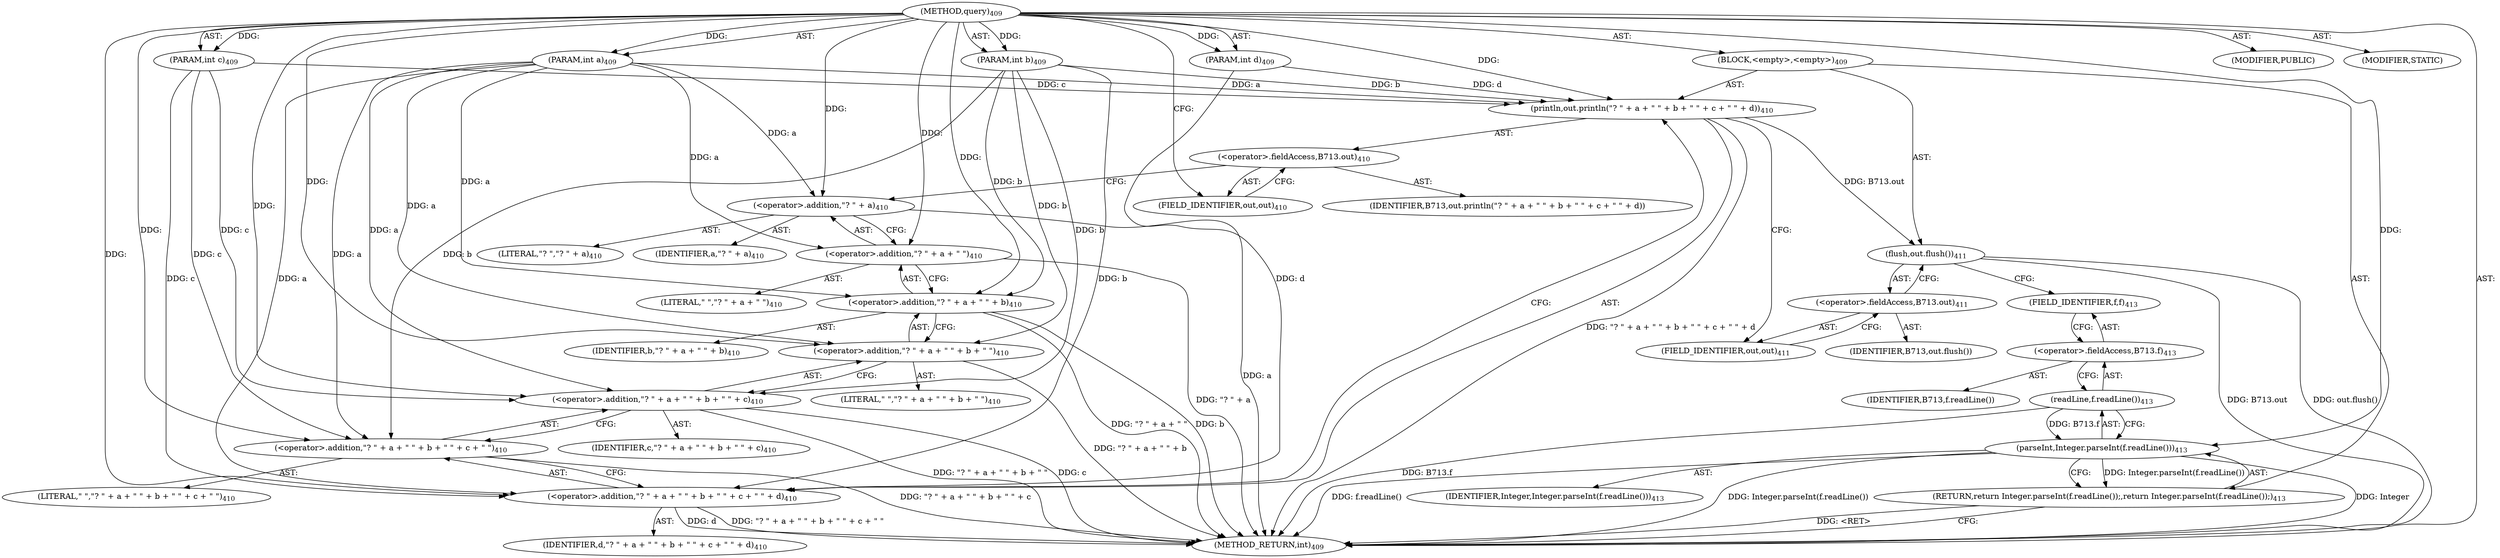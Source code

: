 digraph "query" {  
"1221" [label = <(METHOD,query)<SUB>409</SUB>> ]
"1222" [label = <(PARAM,int a)<SUB>409</SUB>> ]
"1223" [label = <(PARAM,int b)<SUB>409</SUB>> ]
"1224" [label = <(PARAM,int c)<SUB>409</SUB>> ]
"1225" [label = <(PARAM,int d)<SUB>409</SUB>> ]
"1226" [label = <(BLOCK,&lt;empty&gt;,&lt;empty&gt;)<SUB>409</SUB>> ]
"1227" [label = <(println,out.println(&quot;? &quot; + a + &quot; &quot; + b + &quot; &quot; + c + &quot; &quot; + d))<SUB>410</SUB>> ]
"1228" [label = <(&lt;operator&gt;.fieldAccess,B713.out)<SUB>410</SUB>> ]
"1229" [label = <(IDENTIFIER,B713,out.println(&quot;? &quot; + a + &quot; &quot; + b + &quot; &quot; + c + &quot; &quot; + d))> ]
"1230" [label = <(FIELD_IDENTIFIER,out,out)<SUB>410</SUB>> ]
"1231" [label = <(&lt;operator&gt;.addition,&quot;? &quot; + a + &quot; &quot; + b + &quot; &quot; + c + &quot; &quot; + d)<SUB>410</SUB>> ]
"1232" [label = <(&lt;operator&gt;.addition,&quot;? &quot; + a + &quot; &quot; + b + &quot; &quot; + c + &quot; &quot;)<SUB>410</SUB>> ]
"1233" [label = <(&lt;operator&gt;.addition,&quot;? &quot; + a + &quot; &quot; + b + &quot; &quot; + c)<SUB>410</SUB>> ]
"1234" [label = <(&lt;operator&gt;.addition,&quot;? &quot; + a + &quot; &quot; + b + &quot; &quot;)<SUB>410</SUB>> ]
"1235" [label = <(&lt;operator&gt;.addition,&quot;? &quot; + a + &quot; &quot; + b)<SUB>410</SUB>> ]
"1236" [label = <(&lt;operator&gt;.addition,&quot;? &quot; + a + &quot; &quot;)<SUB>410</SUB>> ]
"1237" [label = <(&lt;operator&gt;.addition,&quot;? &quot; + a)<SUB>410</SUB>> ]
"1238" [label = <(LITERAL,&quot;? &quot;,&quot;? &quot; + a)<SUB>410</SUB>> ]
"1239" [label = <(IDENTIFIER,a,&quot;? &quot; + a)<SUB>410</SUB>> ]
"1240" [label = <(LITERAL,&quot; &quot;,&quot;? &quot; + a + &quot; &quot;)<SUB>410</SUB>> ]
"1241" [label = <(IDENTIFIER,b,&quot;? &quot; + a + &quot; &quot; + b)<SUB>410</SUB>> ]
"1242" [label = <(LITERAL,&quot; &quot;,&quot;? &quot; + a + &quot; &quot; + b + &quot; &quot;)<SUB>410</SUB>> ]
"1243" [label = <(IDENTIFIER,c,&quot;? &quot; + a + &quot; &quot; + b + &quot; &quot; + c)<SUB>410</SUB>> ]
"1244" [label = <(LITERAL,&quot; &quot;,&quot;? &quot; + a + &quot; &quot; + b + &quot; &quot; + c + &quot; &quot;)<SUB>410</SUB>> ]
"1245" [label = <(IDENTIFIER,d,&quot;? &quot; + a + &quot; &quot; + b + &quot; &quot; + c + &quot; &quot; + d)<SUB>410</SUB>> ]
"1246" [label = <(flush,out.flush())<SUB>411</SUB>> ]
"1247" [label = <(&lt;operator&gt;.fieldAccess,B713.out)<SUB>411</SUB>> ]
"1248" [label = <(IDENTIFIER,B713,out.flush())> ]
"1249" [label = <(FIELD_IDENTIFIER,out,out)<SUB>411</SUB>> ]
"1250" [label = <(RETURN,return Integer.parseInt(f.readLine());,return Integer.parseInt(f.readLine());)<SUB>413</SUB>> ]
"1251" [label = <(parseInt,Integer.parseInt(f.readLine()))<SUB>413</SUB>> ]
"1252" [label = <(IDENTIFIER,Integer,Integer.parseInt(f.readLine()))<SUB>413</SUB>> ]
"1253" [label = <(readLine,f.readLine())<SUB>413</SUB>> ]
"1254" [label = <(&lt;operator&gt;.fieldAccess,B713.f)<SUB>413</SUB>> ]
"1255" [label = <(IDENTIFIER,B713,f.readLine())> ]
"1256" [label = <(FIELD_IDENTIFIER,f,f)<SUB>413</SUB>> ]
"1257" [label = <(MODIFIER,PUBLIC)> ]
"1258" [label = <(MODIFIER,STATIC)> ]
"1259" [label = <(METHOD_RETURN,int)<SUB>409</SUB>> ]
  "1221" -> "1222"  [ label = "AST: "] 
  "1221" -> "1223"  [ label = "AST: "] 
  "1221" -> "1224"  [ label = "AST: "] 
  "1221" -> "1225"  [ label = "AST: "] 
  "1221" -> "1226"  [ label = "AST: "] 
  "1221" -> "1257"  [ label = "AST: "] 
  "1221" -> "1258"  [ label = "AST: "] 
  "1221" -> "1259"  [ label = "AST: "] 
  "1226" -> "1227"  [ label = "AST: "] 
  "1226" -> "1246"  [ label = "AST: "] 
  "1226" -> "1250"  [ label = "AST: "] 
  "1227" -> "1228"  [ label = "AST: "] 
  "1227" -> "1231"  [ label = "AST: "] 
  "1228" -> "1229"  [ label = "AST: "] 
  "1228" -> "1230"  [ label = "AST: "] 
  "1231" -> "1232"  [ label = "AST: "] 
  "1231" -> "1245"  [ label = "AST: "] 
  "1232" -> "1233"  [ label = "AST: "] 
  "1232" -> "1244"  [ label = "AST: "] 
  "1233" -> "1234"  [ label = "AST: "] 
  "1233" -> "1243"  [ label = "AST: "] 
  "1234" -> "1235"  [ label = "AST: "] 
  "1234" -> "1242"  [ label = "AST: "] 
  "1235" -> "1236"  [ label = "AST: "] 
  "1235" -> "1241"  [ label = "AST: "] 
  "1236" -> "1237"  [ label = "AST: "] 
  "1236" -> "1240"  [ label = "AST: "] 
  "1237" -> "1238"  [ label = "AST: "] 
  "1237" -> "1239"  [ label = "AST: "] 
  "1246" -> "1247"  [ label = "AST: "] 
  "1247" -> "1248"  [ label = "AST: "] 
  "1247" -> "1249"  [ label = "AST: "] 
  "1250" -> "1251"  [ label = "AST: "] 
  "1251" -> "1252"  [ label = "AST: "] 
  "1251" -> "1253"  [ label = "AST: "] 
  "1253" -> "1254"  [ label = "AST: "] 
  "1254" -> "1255"  [ label = "AST: "] 
  "1254" -> "1256"  [ label = "AST: "] 
  "1227" -> "1249"  [ label = "CFG: "] 
  "1246" -> "1256"  [ label = "CFG: "] 
  "1250" -> "1259"  [ label = "CFG: "] 
  "1228" -> "1237"  [ label = "CFG: "] 
  "1231" -> "1227"  [ label = "CFG: "] 
  "1247" -> "1246"  [ label = "CFG: "] 
  "1251" -> "1250"  [ label = "CFG: "] 
  "1230" -> "1228"  [ label = "CFG: "] 
  "1232" -> "1231"  [ label = "CFG: "] 
  "1249" -> "1247"  [ label = "CFG: "] 
  "1253" -> "1251"  [ label = "CFG: "] 
  "1233" -> "1232"  [ label = "CFG: "] 
  "1254" -> "1253"  [ label = "CFG: "] 
  "1234" -> "1233"  [ label = "CFG: "] 
  "1256" -> "1254"  [ label = "CFG: "] 
  "1235" -> "1234"  [ label = "CFG: "] 
  "1236" -> "1235"  [ label = "CFG: "] 
  "1237" -> "1236"  [ label = "CFG: "] 
  "1221" -> "1230"  [ label = "CFG: "] 
  "1250" -> "1259"  [ label = "DDG: &lt;RET&gt;"] 
  "1237" -> "1259"  [ label = "DDG: a"] 
  "1236" -> "1259"  [ label = "DDG: &quot;? &quot; + a"] 
  "1235" -> "1259"  [ label = "DDG: &quot;? &quot; + a + &quot; &quot;"] 
  "1235" -> "1259"  [ label = "DDG: b"] 
  "1234" -> "1259"  [ label = "DDG: &quot;? &quot; + a + &quot; &quot; + b"] 
  "1233" -> "1259"  [ label = "DDG: &quot;? &quot; + a + &quot; &quot; + b + &quot; &quot;"] 
  "1233" -> "1259"  [ label = "DDG: c"] 
  "1232" -> "1259"  [ label = "DDG: &quot;? &quot; + a + &quot; &quot; + b + &quot; &quot; + c"] 
  "1231" -> "1259"  [ label = "DDG: &quot;? &quot; + a + &quot; &quot; + b + &quot; &quot; + c + &quot; &quot;"] 
  "1231" -> "1259"  [ label = "DDG: d"] 
  "1227" -> "1259"  [ label = "DDG: &quot;? &quot; + a + &quot; &quot; + b + &quot; &quot; + c + &quot; &quot; + d"] 
  "1246" -> "1259"  [ label = "DDG: B713.out"] 
  "1246" -> "1259"  [ label = "DDG: out.flush()"] 
  "1251" -> "1259"  [ label = "DDG: Integer"] 
  "1253" -> "1259"  [ label = "DDG: B713.f"] 
  "1251" -> "1259"  [ label = "DDG: f.readLine()"] 
  "1251" -> "1259"  [ label = "DDG: Integer.parseInt(f.readLine())"] 
  "1221" -> "1222"  [ label = "DDG: "] 
  "1221" -> "1223"  [ label = "DDG: "] 
  "1221" -> "1224"  [ label = "DDG: "] 
  "1221" -> "1225"  [ label = "DDG: "] 
  "1251" -> "1250"  [ label = "DDG: Integer.parseInt(f.readLine())"] 
  "1221" -> "1227"  [ label = "DDG: "] 
  "1222" -> "1227"  [ label = "DDG: a"] 
  "1223" -> "1227"  [ label = "DDG: b"] 
  "1224" -> "1227"  [ label = "DDG: c"] 
  "1225" -> "1227"  [ label = "DDG: d"] 
  "1227" -> "1246"  [ label = "DDG: B713.out"] 
  "1221" -> "1231"  [ label = "DDG: "] 
  "1222" -> "1231"  [ label = "DDG: a"] 
  "1223" -> "1231"  [ label = "DDG: b"] 
  "1224" -> "1231"  [ label = "DDG: c"] 
  "1225" -> "1231"  [ label = "DDG: d"] 
  "1221" -> "1251"  [ label = "DDG: "] 
  "1253" -> "1251"  [ label = "DDG: B713.f"] 
  "1221" -> "1232"  [ label = "DDG: "] 
  "1222" -> "1232"  [ label = "DDG: a"] 
  "1223" -> "1232"  [ label = "DDG: b"] 
  "1224" -> "1232"  [ label = "DDG: c"] 
  "1221" -> "1233"  [ label = "DDG: "] 
  "1222" -> "1233"  [ label = "DDG: a"] 
  "1223" -> "1233"  [ label = "DDG: b"] 
  "1224" -> "1233"  [ label = "DDG: c"] 
  "1221" -> "1234"  [ label = "DDG: "] 
  "1222" -> "1234"  [ label = "DDG: a"] 
  "1223" -> "1234"  [ label = "DDG: b"] 
  "1221" -> "1235"  [ label = "DDG: "] 
  "1222" -> "1235"  [ label = "DDG: a"] 
  "1223" -> "1235"  [ label = "DDG: b"] 
  "1221" -> "1236"  [ label = "DDG: "] 
  "1222" -> "1236"  [ label = "DDG: a"] 
  "1221" -> "1237"  [ label = "DDG: "] 
  "1222" -> "1237"  [ label = "DDG: a"] 
}
